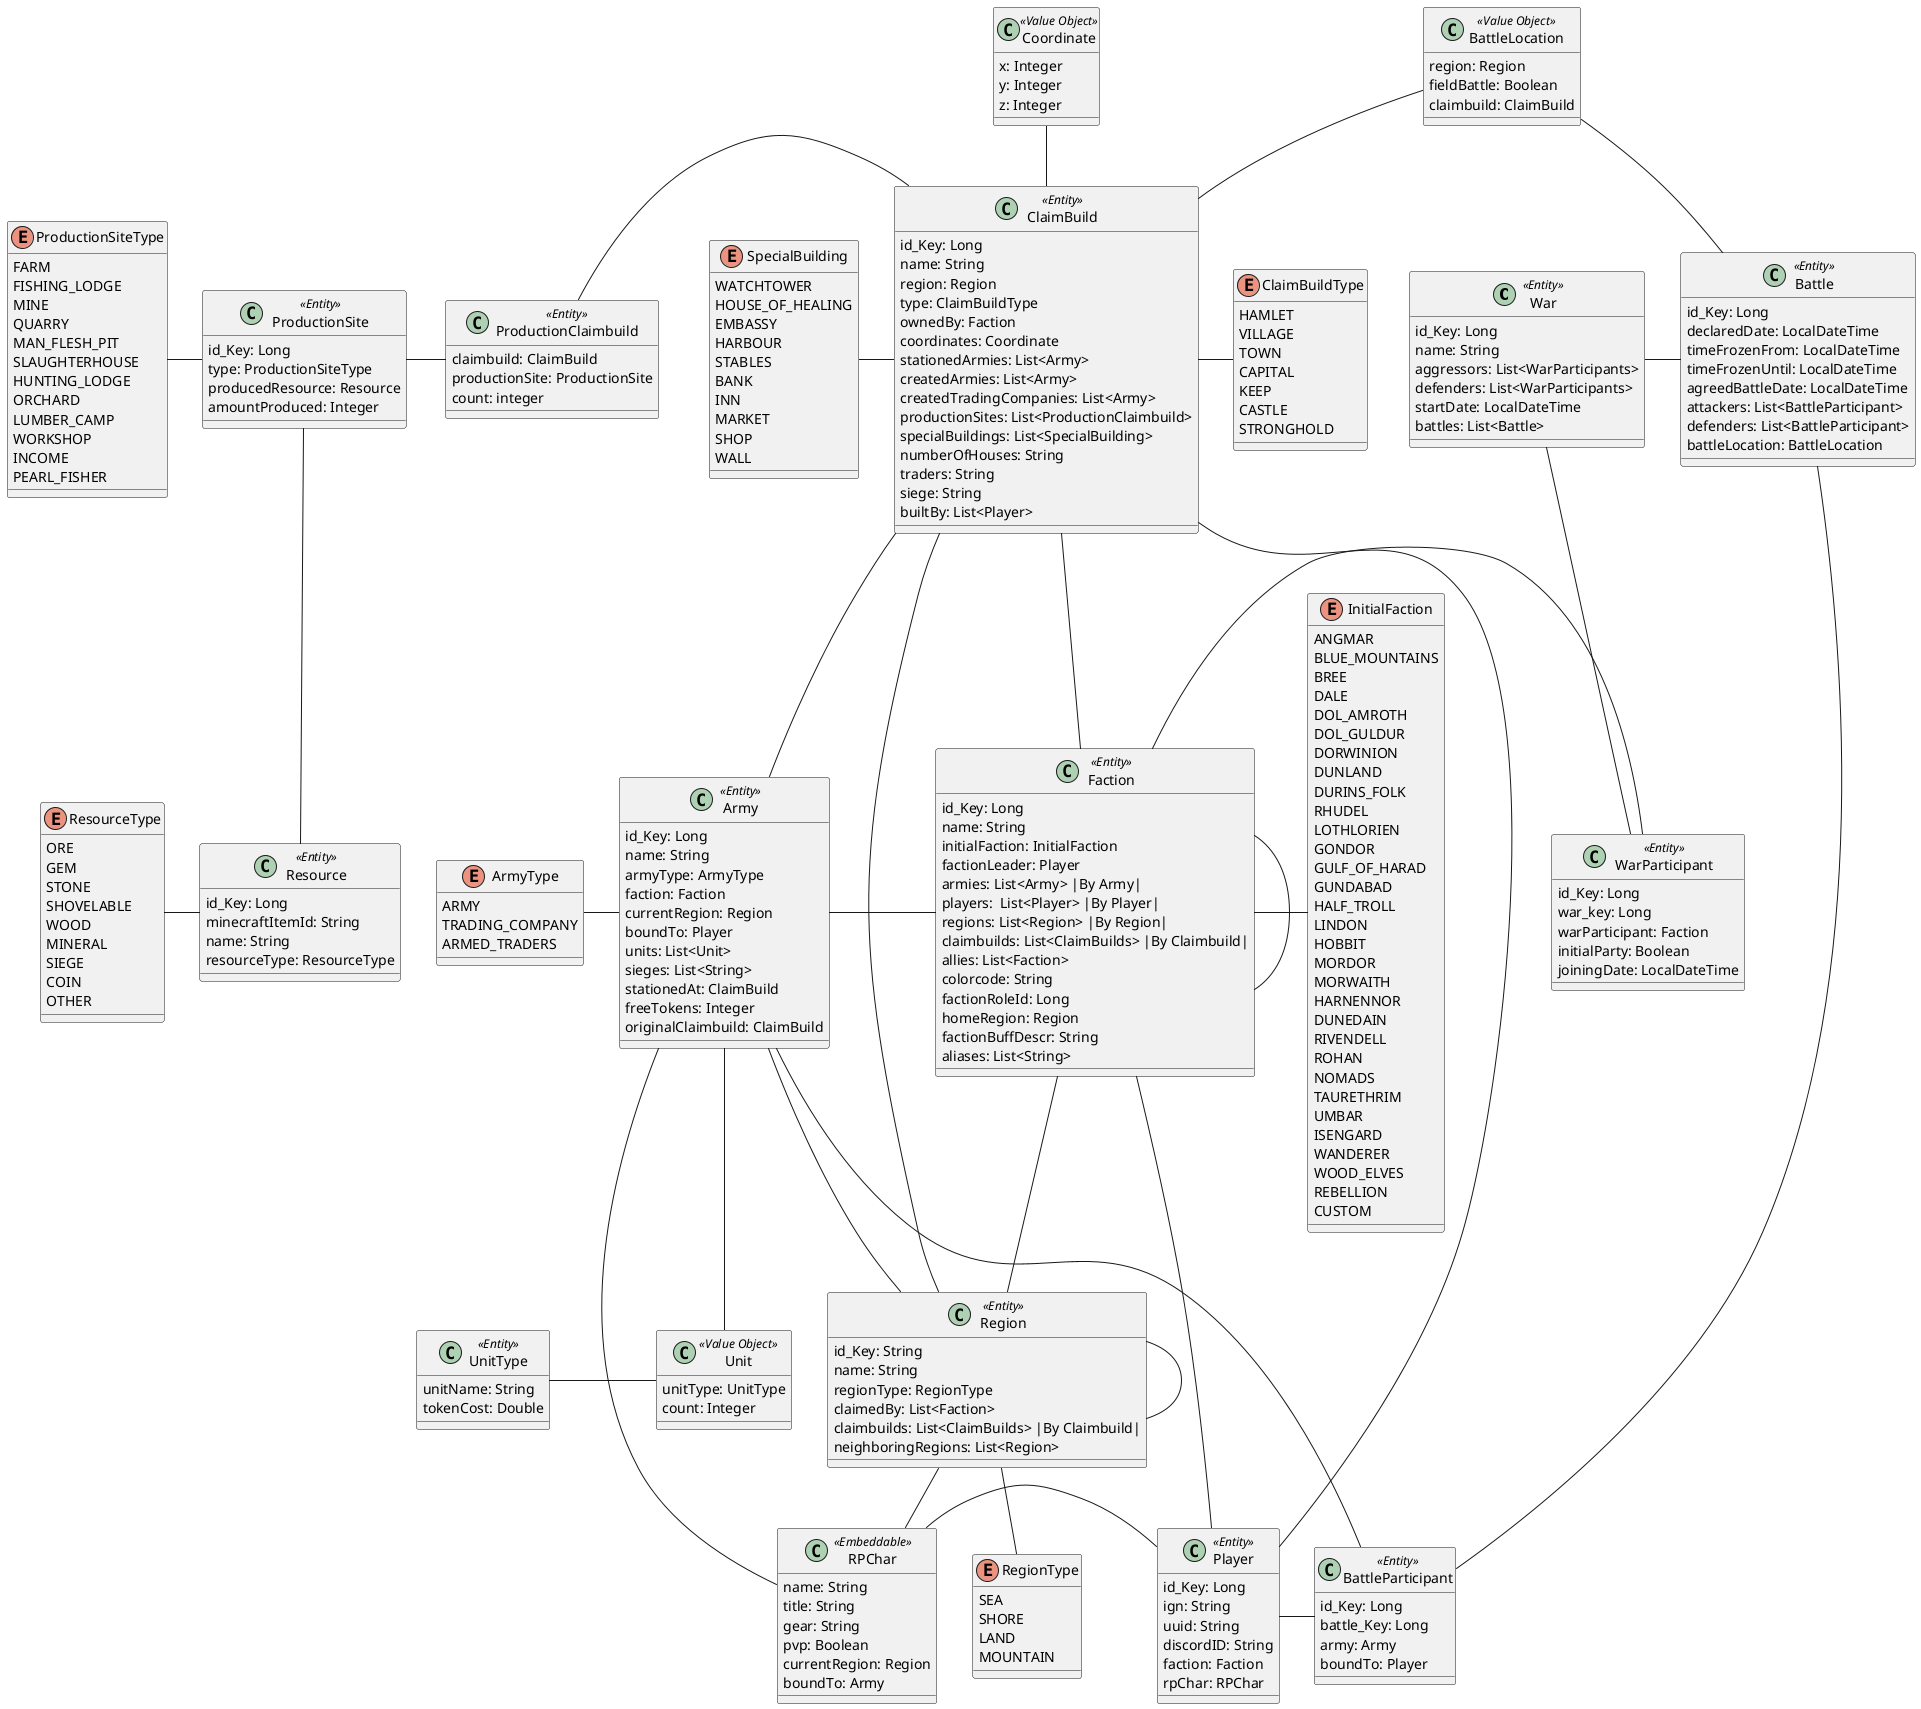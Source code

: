 @startuml

class War <<Entity>> {
    id_Key: Long
    name: String
    aggressors: List<WarParticipants>
    defenders: List<WarParticipants>
    startDate: LocalDateTime
    battles: List<Battle>
}

class WarParticipant <<Entity>> {
    id_Key: Long
    war_key: Long
    warParticipant: Faction
    initialParty: Boolean
    joiningDate: LocalDateTime
}

class Battle <<Entity>> {
    id_Key: Long
    declaredDate: LocalDateTime
    timeFrozenFrom: LocalDateTime
    timeFrozenUntil: LocalDateTime
    agreedBattleDate: LocalDateTime
    attackers: List<BattleParticipant>
    defenders: List<BattleParticipant>
    battleLocation: BattleLocation
}

class BattleParticipant <<Entity>> {
    id_Key: Long
    battle_Key: Long
    army: Army
    boundTo: Player
}

class BattleLocation <<Value Object>> {
    region: Region
    fieldBattle: Boolean
    claimbuild: ClaimBuild
}

class Region <<Entity>> {
    id_Key: String
    name: String
    regionType: RegionType
    claimedBy: List<Faction>
    claimbuilds: List<ClaimBuilds> |By Claimbuild|
    neighboringRegions: List<Region>
}

enum RegionType {
    SEA
    SHORE
    LAND
    MOUNTAIN
}

class ClaimBuild <<Entity>> {
    id_Key: Long
    name: String
    region: Region
    type: ClaimBuildType
    ownedBy: Faction
    coordinates: Coordinate
    stationedArmies: List<Army>
    createdArmies: List<Army>
    createdTradingCompanies: List<Army>
    productionSites: List<ProductionClaimbuild>
    specialBuildings: List<SpecialBuilding>
    numberOfHouses: String
    traders: String
    siege: String
    builtBy: List<Player>
}

enum ClaimBuildType {
    HAMLET
    VILLAGE
    TOWN
    CAPITAL
    KEEP
    CASTLE
    STRONGHOLD
}

enum InitialFaction {
    ANGMAR
    BLUE_MOUNTAINS
    BREE
    DALE
    DOL_AMROTH
    DOL_GULDUR
    DORWINION
    DUNLAND
    DURINS_FOLK
    RHUDEL
    LOTHLORIEN
    GONDOR
    GULF_OF_HARAD
    GUNDABAD
    HALF_TROLL
    LINDON
    HOBBIT
    MORDOR
    MORWAITH
    HARNENNOR
    DUNEDAIN
    RIVENDELL
    ROHAN
    NOMADS
    TAURETHRIM
    UMBAR
    ISENGARD
    WANDERER
    WOOD_ELVES
    REBELLION
    CUSTOM
}

class Faction <<Entity>> {
    id_Key: Long
    name: String
    initialFaction: InitialFaction
    factionLeader: Player
    armies: List<Army> |By Army|
    players:  List<Player> |By Player|
    regions: List<Region> |By Region|
    claimbuilds: List<ClaimBuilds> |By Claimbuild|
    allies: List<Faction>
    colorcode: String
    factionRoleId: Long
    homeRegion: Region
    factionBuffDescr: String
    aliases: List<String>

}

class Player <<Entity>> {
    id_Key: Long
    ign: String
    uuid: String
    discordID: String
    faction: Faction
    rpChar: RPChar
}

class RPChar <<Embeddable>> {
    name: String
    title: String
    gear: String
    pvp: Boolean
    currentRegion: Region
    boundTo: Army
}

class Coordinate <<Value Object>> {
    x: Integer
    y: Integer
    z: Integer
}

class ProductionSite <<Entity>> {
    id_Key: Long
    type: ProductionSiteType
    producedResource: Resource
    amountProduced: Integer
}

class Resource <<Entity>> {
    id_Key: Long
    minecraftItemId: String
    name: String
    resourceType: ResourceType
}

enum ResourceType {
    ORE
    GEM
    STONE
    SHOVELABLE
    WOOD
    MINERAL
    SIEGE
    COIN
    OTHER
}

class ProductionClaimbuild <<Entity>> {
    claimbuild: ClaimBuild
    productionSite: ProductionSite
    count: integer
}

enum ProductionSiteType {
    FARM
    FISHING_LODGE
    MINE
    QUARRY
    MAN_FLESH_PIT
    SLAUGHTERHOUSE
    HUNTING_LODGE
    ORCHARD
    LUMBER_CAMP
    WORKSHOP
    INCOME
    PEARL_FISHER
}

enum SpecialBuilding {
    WATCHTOWER
    HOUSE_OF_HEALING
    EMBASSY
    HARBOUR
    STABLES
    BANK
    INN
    MARKET
    SHOP
    WALL
}

class Army <<Entity>> {
    id_Key: Long
    name: String
    armyType: ArmyType
    faction: Faction
    currentRegion: Region
    boundTo: Player
    units: List<Unit>
    sieges: List<String>
    stationedAt: ClaimBuild
    freeTokens: Integer
    originalClaimbuild: ClaimBuild
}

enum ArmyType {
    ARMY
    TRADING_COMPANY
    ARMED_TRADERS
}

class Unit <<Value Object>> {
    unitType: UnitType
    count: Integer
}

class UnitType <<Entity>> {
    unitName: String
    tokenCost: Double
}

Region -  ClaimBuild
Region - Region
Region -down- RPChar
RegionType -up- Region

Faction -down- Region
Faction -right Player
Faction -left Army
Faction -up- ClaimBuild
Faction - Faction
Faction -right- WarParticipant
Faction -right- InitialFaction

WarParticipant -up- War
War -right- Battle
Battle -up- BattleLocation
Battle -down- BattleParticipant
BattleParticipant -left- Player
BattleParticipant -left- Army



ClaimBuild - Player
ClaimBuild -right- ClaimBuildType
ClaimBuild -up- Coordinate
ClaimBuild - Army
ClaimBuild -up- BattleLocation

ProductionSite - ProductionClaimbuild
ProductionSite -down- Resource
Resource -left- ResourceType
ProductionClaimbuild - ClaimBuild
SpecialBuilding - ClaimBuild

ProductionSite -left- ProductionSiteType


RPChar - Player

Army -down- Unit
Army - Region
Army - RPChar

ArmyType - Army

UnitType - Unit

@enduml
